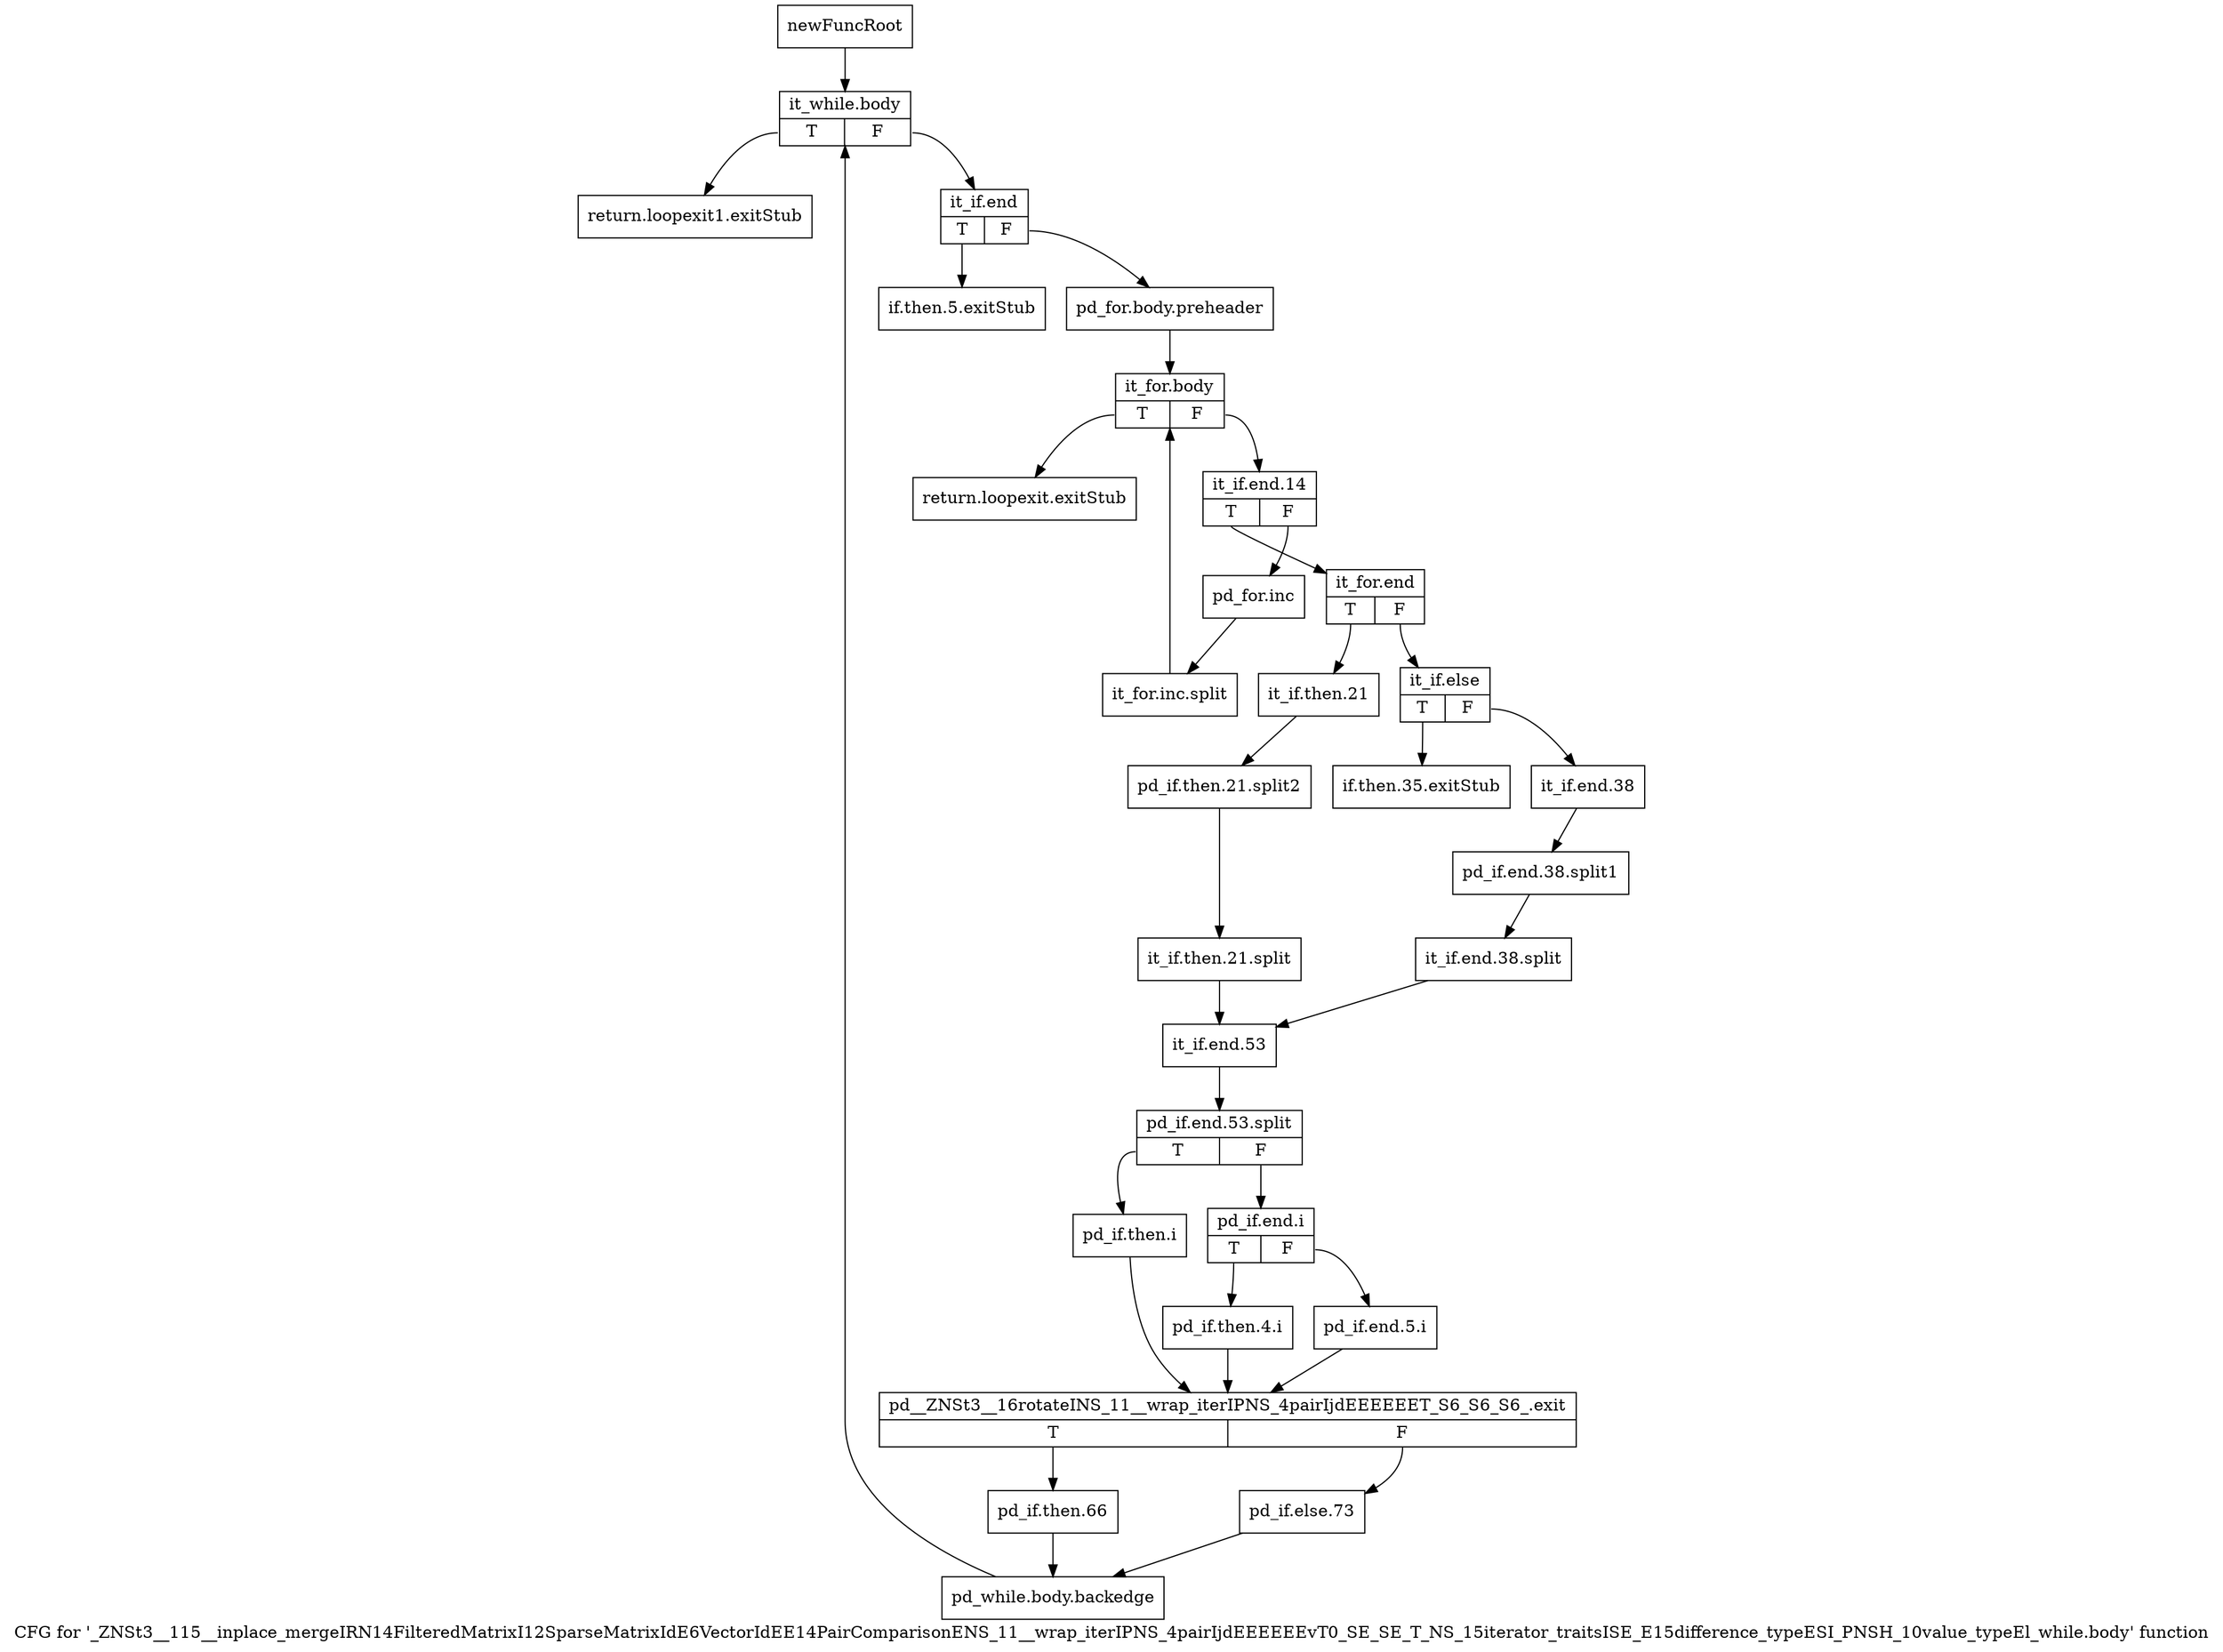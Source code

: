 digraph "CFG for '_ZNSt3__115__inplace_mergeIRN14FilteredMatrixI12SparseMatrixIdE6VectorIdEE14PairComparisonENS_11__wrap_iterIPNS_4pairIjdEEEEEEvT0_SE_SE_T_NS_15iterator_traitsISE_E15difference_typeESI_PNSH_10value_typeEl_while.body' function" {
	label="CFG for '_ZNSt3__115__inplace_mergeIRN14FilteredMatrixI12SparseMatrixIdE6VectorIdEE14PairComparisonENS_11__wrap_iterIPNS_4pairIjdEEEEEEvT0_SE_SE_T_NS_15iterator_traitsISE_E15difference_typeESI_PNSH_10value_typeEl_while.body' function";

	Node0x9361ce0 [shape=record,label="{newFuncRoot}"];
	Node0x9361ce0 -> Node0x9361e70;
	Node0x9361d30 [shape=record,label="{return.loopexit1.exitStub}"];
	Node0x9361d80 [shape=record,label="{if.then.5.exitStub}"];
	Node0x9361dd0 [shape=record,label="{return.loopexit.exitStub}"];
	Node0x9361e20 [shape=record,label="{if.then.35.exitStub}"];
	Node0x9361e70 [shape=record,label="{it_while.body|{<s0>T|<s1>F}}"];
	Node0x9361e70:s0 -> Node0x9361d30;
	Node0x9361e70:s1 -> Node0x9361ec0;
	Node0x9361ec0 [shape=record,label="{it_if.end|{<s0>T|<s1>F}}"];
	Node0x9361ec0:s0 -> Node0x9361d80;
	Node0x9361ec0:s1 -> Node0x9361f10;
	Node0x9361f10 [shape=record,label="{pd_for.body.preheader}"];
	Node0x9361f10 -> Node0x9361f60;
	Node0x9361f60 [shape=record,label="{it_for.body|{<s0>T|<s1>F}}"];
	Node0x9361f60:s0 -> Node0x9361dd0;
	Node0x9361f60:s1 -> Node0x9361fb0;
	Node0x9361fb0 [shape=record,label="{it_if.end.14|{<s0>T|<s1>F}}"];
	Node0x9361fb0:s0 -> Node0x9362050;
	Node0x9361fb0:s1 -> Node0x9362000;
	Node0x9362000 [shape=record,label="{pd_for.inc}"];
	Node0x9362000 -> Node0xb5f2e00;
	Node0xb5f2e00 [shape=record,label="{it_for.inc.split}"];
	Node0xb5f2e00 -> Node0x9361f60;
	Node0x9362050 [shape=record,label="{it_for.end|{<s0>T|<s1>F}}"];
	Node0x9362050:s0 -> Node0x9362140;
	Node0x9362050:s1 -> Node0x93620a0;
	Node0x93620a0 [shape=record,label="{it_if.else|{<s0>T|<s1>F}}"];
	Node0x93620a0:s0 -> Node0x9361e20;
	Node0x93620a0:s1 -> Node0x93620f0;
	Node0x93620f0 [shape=record,label="{it_if.end.38}"];
	Node0x93620f0 -> Node0xb5f2860;
	Node0xb5f2860 [shape=record,label="{pd_if.end.38.split1}"];
	Node0xb5f2860 -> Node0xb5f2a40;
	Node0xb5f2a40 [shape=record,label="{it_if.end.38.split}"];
	Node0xb5f2a40 -> Node0x9362190;
	Node0x9362140 [shape=record,label="{it_if.then.21}"];
	Node0x9362140 -> Node0xb5f2590;
	Node0xb5f2590 [shape=record,label="{pd_if.then.21.split2}"];
	Node0xb5f2590 -> Node0xb5f2400;
	Node0xb5f2400 [shape=record,label="{it_if.then.21.split}"];
	Node0xb5f2400 -> Node0x9362190;
	Node0x9362190 [shape=record,label="{it_if.end.53}"];
	Node0x9362190 -> Node0xb5f22c0;
	Node0xb5f22c0 [shape=record,label="{pd_if.end.53.split|{<s0>T|<s1>F}}"];
	Node0xb5f22c0:s0 -> Node0x93622d0;
	Node0xb5f22c0:s1 -> Node0x93621e0;
	Node0x93621e0 [shape=record,label="{pd_if.end.i|{<s0>T|<s1>F}}"];
	Node0x93621e0:s0 -> Node0x9362280;
	Node0x93621e0:s1 -> Node0x9362230;
	Node0x9362230 [shape=record,label="{pd_if.end.5.i}"];
	Node0x9362230 -> Node0x9362320;
	Node0x9362280 [shape=record,label="{pd_if.then.4.i}"];
	Node0x9362280 -> Node0x9362320;
	Node0x93622d0 [shape=record,label="{pd_if.then.i}"];
	Node0x93622d0 -> Node0x9362320;
	Node0x9362320 [shape=record,label="{pd__ZNSt3__16rotateINS_11__wrap_iterIPNS_4pairIjdEEEEEET_S6_S6_S6_.exit|{<s0>T|<s1>F}}"];
	Node0x9362320:s0 -> Node0x93623c0;
	Node0x9362320:s1 -> Node0x9362370;
	Node0x9362370 [shape=record,label="{pd_if.else.73}"];
	Node0x9362370 -> Node0x9362410;
	Node0x93623c0 [shape=record,label="{pd_if.then.66}"];
	Node0x93623c0 -> Node0x9362410;
	Node0x9362410 [shape=record,label="{pd_while.body.backedge}"];
	Node0x9362410 -> Node0x9361e70;
}
